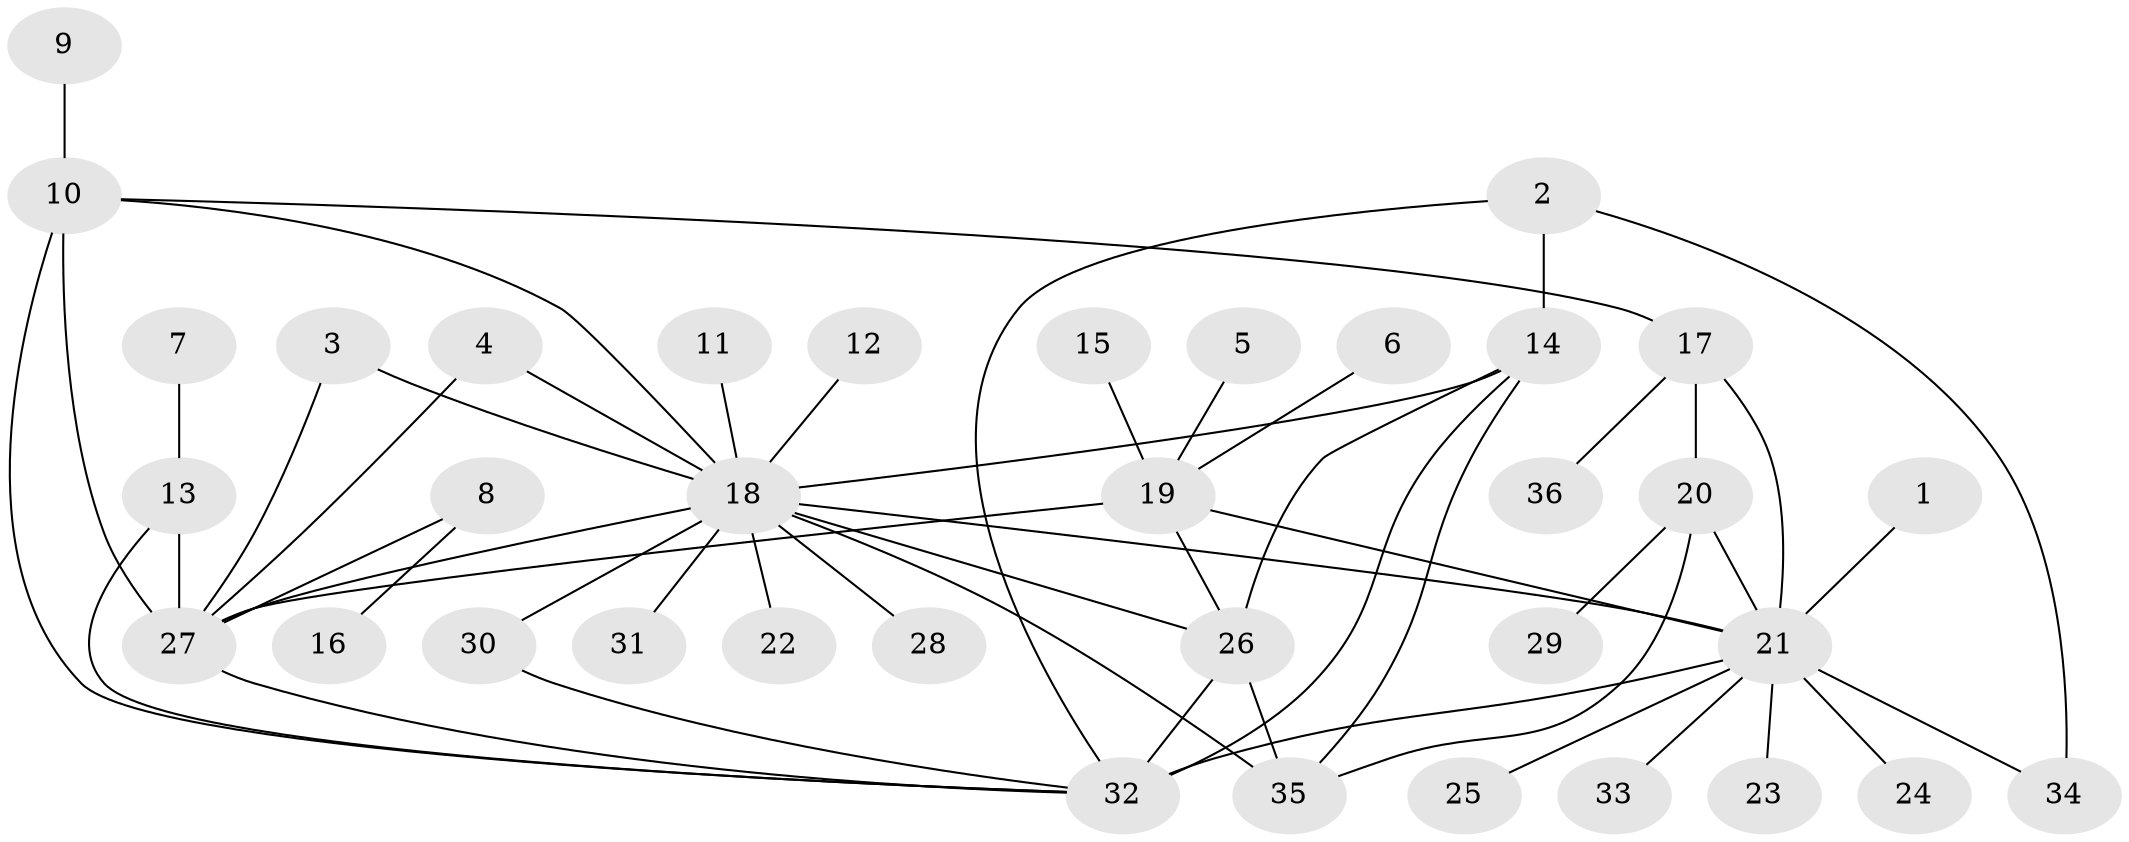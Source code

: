 // original degree distribution, {9: 0.041666666666666664, 6: 0.08333333333333333, 5: 0.027777777777777776, 4: 0.05555555555555555, 14: 0.013888888888888888, 7: 0.013888888888888888, 1: 0.4861111111111111, 3: 0.041666666666666664, 2: 0.2361111111111111}
// Generated by graph-tools (version 1.1) at 2025/26/03/09/25 03:26:45]
// undirected, 36 vertices, 54 edges
graph export_dot {
graph [start="1"]
  node [color=gray90,style=filled];
  1;
  2;
  3;
  4;
  5;
  6;
  7;
  8;
  9;
  10;
  11;
  12;
  13;
  14;
  15;
  16;
  17;
  18;
  19;
  20;
  21;
  22;
  23;
  24;
  25;
  26;
  27;
  28;
  29;
  30;
  31;
  32;
  33;
  34;
  35;
  36;
  1 -- 21 [weight=1.0];
  2 -- 14 [weight=1.0];
  2 -- 32 [weight=1.0];
  2 -- 34 [weight=1.0];
  3 -- 18 [weight=1.0];
  3 -- 27 [weight=1.0];
  4 -- 18 [weight=1.0];
  4 -- 27 [weight=1.0];
  5 -- 19 [weight=1.0];
  6 -- 19 [weight=1.0];
  7 -- 13 [weight=1.0];
  8 -- 16 [weight=1.0];
  8 -- 27 [weight=1.0];
  9 -- 10 [weight=1.0];
  10 -- 17 [weight=1.0];
  10 -- 18 [weight=1.0];
  10 -- 27 [weight=2.0];
  10 -- 32 [weight=1.0];
  11 -- 18 [weight=1.0];
  12 -- 18 [weight=1.0];
  13 -- 27 [weight=1.0];
  13 -- 32 [weight=1.0];
  14 -- 18 [weight=1.0];
  14 -- 26 [weight=1.0];
  14 -- 32 [weight=1.0];
  14 -- 35 [weight=1.0];
  15 -- 19 [weight=1.0];
  17 -- 20 [weight=1.0];
  17 -- 21 [weight=1.0];
  17 -- 36 [weight=1.0];
  18 -- 21 [weight=1.0];
  18 -- 22 [weight=1.0];
  18 -- 26 [weight=1.0];
  18 -- 27 [weight=1.0];
  18 -- 28 [weight=1.0];
  18 -- 30 [weight=1.0];
  18 -- 31 [weight=1.0];
  18 -- 35 [weight=1.0];
  19 -- 21 [weight=1.0];
  19 -- 26 [weight=2.0];
  19 -- 27 [weight=1.0];
  20 -- 21 [weight=1.0];
  20 -- 29 [weight=1.0];
  20 -- 35 [weight=1.0];
  21 -- 23 [weight=1.0];
  21 -- 24 [weight=1.0];
  21 -- 25 [weight=1.0];
  21 -- 32 [weight=2.0];
  21 -- 33 [weight=1.0];
  21 -- 34 [weight=1.0];
  26 -- 32 [weight=1.0];
  26 -- 35 [weight=1.0];
  27 -- 32 [weight=1.0];
  30 -- 32 [weight=1.0];
}
